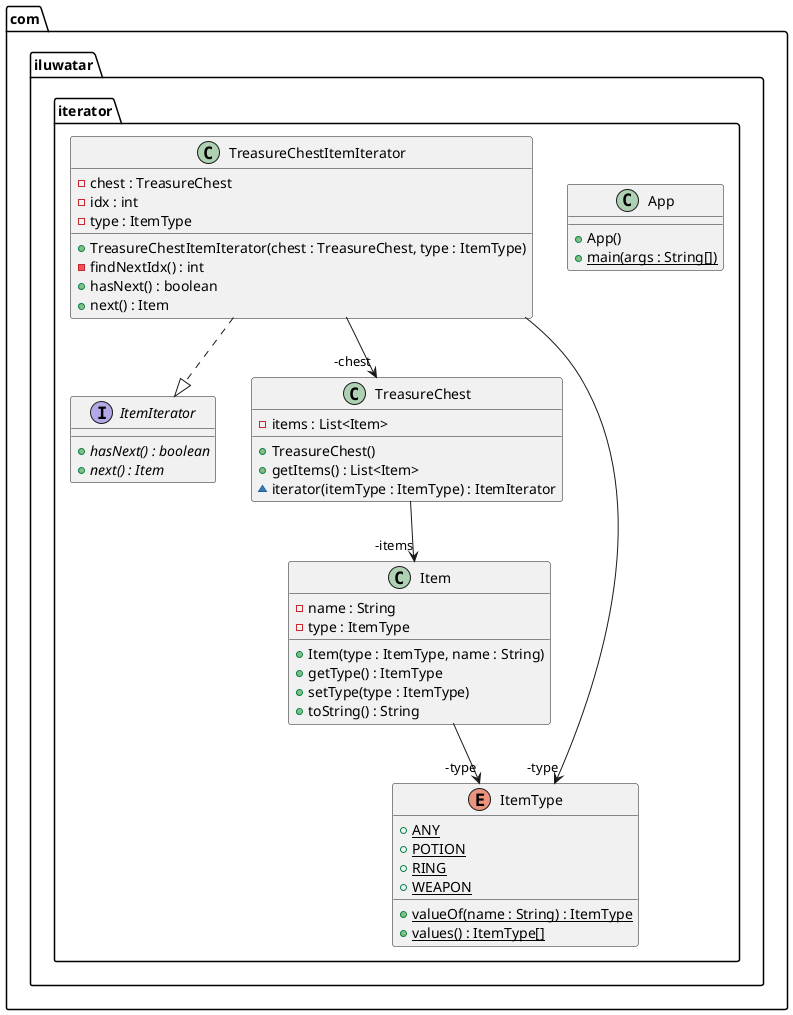 @startuml
package com.iluwatar.iterator {
  interface ItemIterator {
    + hasNext() : boolean {abstract}
    + next() : Item {abstract}
  }
  class App {
    + App()
    + main(args : String[]) {static}
  }
  class TreasureChestItemIterator {
    - chest : TreasureChest
    - idx : int
    - type : ItemType
    + TreasureChestItemIterator(chest : TreasureChest, type : ItemType)
    - findNextIdx() : int
    + hasNext() : boolean
    + next() : Item
  }
  class TreasureChest {
    - items : List<Item>
    + TreasureChest()
    + getItems() : List<Item>
    ~ iterator(itemType : ItemType) : ItemIterator
  }
  class Item {
    - name : String
    - type : ItemType
    + Item(type : ItemType, name : String)
    + getType() : ItemType
    + setType(type : ItemType)
    + toString() : String
  }
  enum ItemType {
    + ANY {static}
    + POTION {static}
    + RING {static}
    + WEAPON {static}
    + valueOf(name : String) : ItemType {static}
    + values() : ItemType[] {static}
  }
}
Item -->  "-type" ItemType
TreasureChest -->  "-items" Item
TreasureChestItemIterator -->  "-type" ItemType
TreasureChestItemIterator -->  "-chest" TreasureChest
TreasureChestItemIterator ..|> ItemIterator 
@enduml